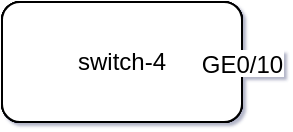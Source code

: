 <mxfile compressed="false" type="device">
    <diagram id="Page-1" name="Page-1">
      <mxGraphModel arrows="1" connect="1" dx="1360" dy="864" fold="1" grid="1" gridSize="10" guides="1" math="0" page="1" pageHeight="1169" pageScale="1" pageWidth="827" shadow="1" tooltips="1">
        <root>
          <mxCell id="0" />   
          <mxCell id="1" parent="0" />
        <object bottom_label="cisco WS-C6509" id="switch-1" label="switch-1" top_label="10.1.1.1">
      <mxCell parent="1" style="rounded=1;whiteSpace=wrap;html=1;" vertex="1">
          <mxGeometry as="geometry" height="60" width="120" x="200" y="150" />
      </mxCell>
    </object><object bottom_label="cisco WS-C6509" id="switch-2" label="switch-2" top_label="10.2.2.2">
      <mxCell parent="1" style="rounded=1;whiteSpace=wrap;html=1;" vertex="1">
          <mxGeometry as="geometry" height="60" width="120" x="200" y="150" />
      </mxCell>
    </object><object bottom_label="cisco WS-C3560-48TS" id="switch-3" label="switch-3" top_label="10.3.3.3">
      <mxCell parent="1" style="rounded=1;whiteSpace=wrap;html=1;" vertex="1">
          <mxGeometry as="geometry" height="60" width="120" x="200" y="150" />
      </mxCell>
    </object><object bottom_label="cisco WS-C3560-48TS" id="switch-4" label="switch-4" top_label="10.4.4.4">
      <mxCell parent="1" style="rounded=1;whiteSpace=wrap;html=1;" vertex="1">
          <mxGeometry as="geometry" height="60" width="120" x="200" y="150" />
      </mxCell>
    </object><mxCell connectable="0" id="84ba0c9bd0afda09982887bf516716e3-src" parent="84ba0c9bd0afda09982887bf516716e3" style="labelBackgroundColor=#ffffff;;" value="GE4/6" vertex="1">
      <mxGeometry as="geometry" relative="1" x="-0.5">
        <mxPoint as="offset" />
      </mxGeometry>
    </mxCell><mxCell connectable="0" id="84ba0c9bd0afda09982887bf516716e3-trgt" parent="84ba0c9bd0afda09982887bf516716e3" style="labelBackgroundColor=#ffffff;;" value="GE1/5" vertex="1">
      <mxGeometry as="geometry" relative="-1" x="0.5">
        <mxPoint as="offset" />
      </mxGeometry>
    </mxCell><object description="{&#10;    &quot;switch-1:GE4/6&quot;: {&#10;        &quot;access_vlan&quot;: &quot;2150&quot;,&#10;        &quot;description&quot;: &quot;switch-2: access&quot;,&#10;        &quot;is_l2&quot;: true,&#10;        &quot;l2_mode&quot;: &quot;access&quot;&#10;    },&#10;    &quot;switch-2:GE1/5&quot;: {&#10;        &quot;access_vlan&quot;: &quot;2150&quot;,&#10;        &quot;description&quot;: &quot;switch-1: access&quot;,&#10;        &quot;is_l2&quot;: true,&#10;        &quot;l2_mode&quot;: &quot;access&quot;&#10;    }&#10;}" id="84ba0c9bd0afda09982887bf516716e3" label="" source="switch-1" src_label="GE4/6" target="switch-2" trgt_label="GE1/5">
      <mxCell edge="1" parent="1" source="switch-1" style="endArrow=none;" target="switch-2">
          <mxGeometry as="geometry" relative="1" />
      </mxCell>
    </object><mxCell connectable="0" id="9ab0f2fa13ae7f93a0a578f943ab7903-src" parent="9ab0f2fa13ae7f93a0a578f943ab7903" style="labelBackgroundColor=#ffffff;;" value="GE1/1" vertex="1">
      <mxGeometry as="geometry" relative="1" x="-0.5">
        <mxPoint as="offset" />
      </mxGeometry>
    </mxCell><mxCell connectable="0" id="9ab0f2fa13ae7f93a0a578f943ab7903-trgt" parent="9ab0f2fa13ae7f93a0a578f943ab7903" style="labelBackgroundColor=#ffffff;;" value="GE0/1" vertex="1">
      <mxGeometry as="geometry" relative="-1" x="0.5">
        <mxPoint as="offset" />
      </mxGeometry>
    </mxCell><object description="{&#10;    &quot;switch-1:GE1/1&quot;: {&#10;        &quot;description&quot;: &quot;switch-3:Gi0/1&quot;,&#10;        &quot;is_l2&quot;: true,&#10;        &quot;l2_mode&quot;: &quot;trunk&quot;,&#10;        &quot;mtu&quot;: &quot;9216&quot;,&#10;        &quot;trunk_vlans&quot;: &quot;1771,1887&quot;&#10;    },&#10;    &quot;switch-3:GE0/1&quot;: {}&#10;}" id="9ab0f2fa13ae7f93a0a578f943ab7903" label="" source="switch-1" src_label="GE1/1" target="switch-3" trgt_label="GE0/1">
      <mxCell edge="1" parent="1" source="switch-1" style="endArrow=none;" target="switch-3">
          <mxGeometry as="geometry" relative="1" />
      </mxCell>
    </object><mxCell connectable="0" id="f934e0e2e2ac1819699a53688126ed8f-src" parent="f934e0e2e2ac1819699a53688126ed8f" style="labelBackgroundColor=#ffffff;;" value="GE1/2" vertex="1">
      <mxGeometry as="geometry" relative="1" x="-0.5">
        <mxPoint as="offset" />
      </mxGeometry>
    </mxCell><mxCell connectable="0" id="f934e0e2e2ac1819699a53688126ed8f-trgt" parent="f934e0e2e2ac1819699a53688126ed8f" style="labelBackgroundColor=#ffffff;;" value="GE0/10" vertex="1">
      <mxGeometry as="geometry" relative="-1" x="0.5">
        <mxPoint as="offset" />
      </mxGeometry>
    </mxCell><object description="{&#10;    &quot;switch-1:GE1/2&quot;: {&#10;        &quot;description&quot;: &quot;SW4 Routing Peering&quot;,&#10;        &quot;ip&quot;: &quot;10.0.0.1 255.255.255.0&quot;,&#10;        &quot;vrf&quot;: &quot;VRF1&quot;&#10;    },&#10;    &quot;switch-4:GE0/10&quot;: {}&#10;}" id="f934e0e2e2ac1819699a53688126ed8f" label="" source="switch-1" src_label="GE1/2" target="switch-4" trgt_label="GE0/10">
      <mxCell edge="1" parent="1" source="switch-1" style="endArrow=none;" target="switch-4">
          <mxGeometry as="geometry" relative="1" />
      </mxCell>
    </object></root>
      </mxGraphModel>
    </diagram></mxfile>